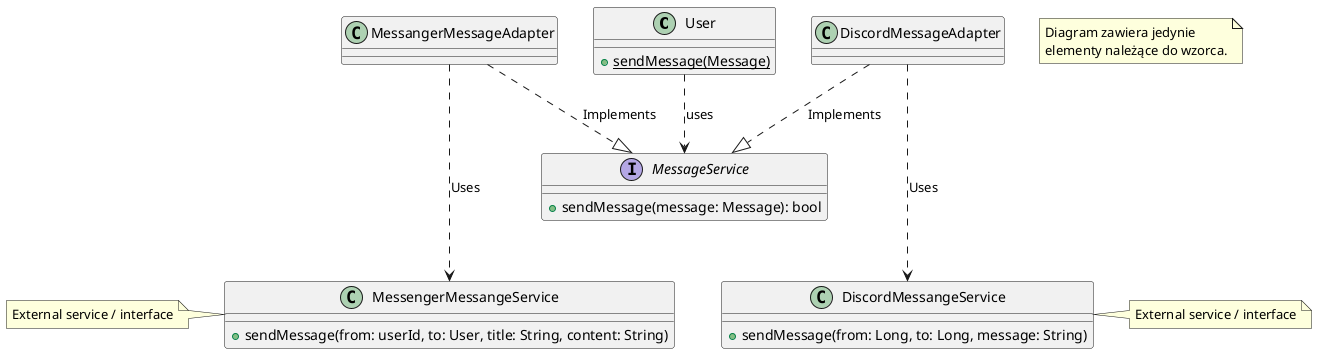 @startuml "Message adapters"

class User{
  + {static} sendMessage(Message)
}


interface MessageService{
  + sendMessage(message: Message): bool
}


User -.> MessageService : "uses"

class MessangerMessageAdapter{
  
}

MessangerMessageAdapter -.|> MessageService : "Implements"
MessangerMessageAdapter -.-> MessengerMessangeService : "Uses"

class MessengerMessangeService{
  + sendMessage(from: userId, to: User, title: String, content: String)
}
note left
External service / interface
end note

class DiscordMessangeService{
  + sendMessage(from: Long, to: Long, message: String)
}

note right
External service / interface
end note

DiscordMessageAdapter -.|> MessageService : "Implements"
DiscordMessageAdapter -.-> DiscordMessangeService : "Uses"

note "Diagram zawiera jedynie\nelementy należące do wzorca." as n

@enduml